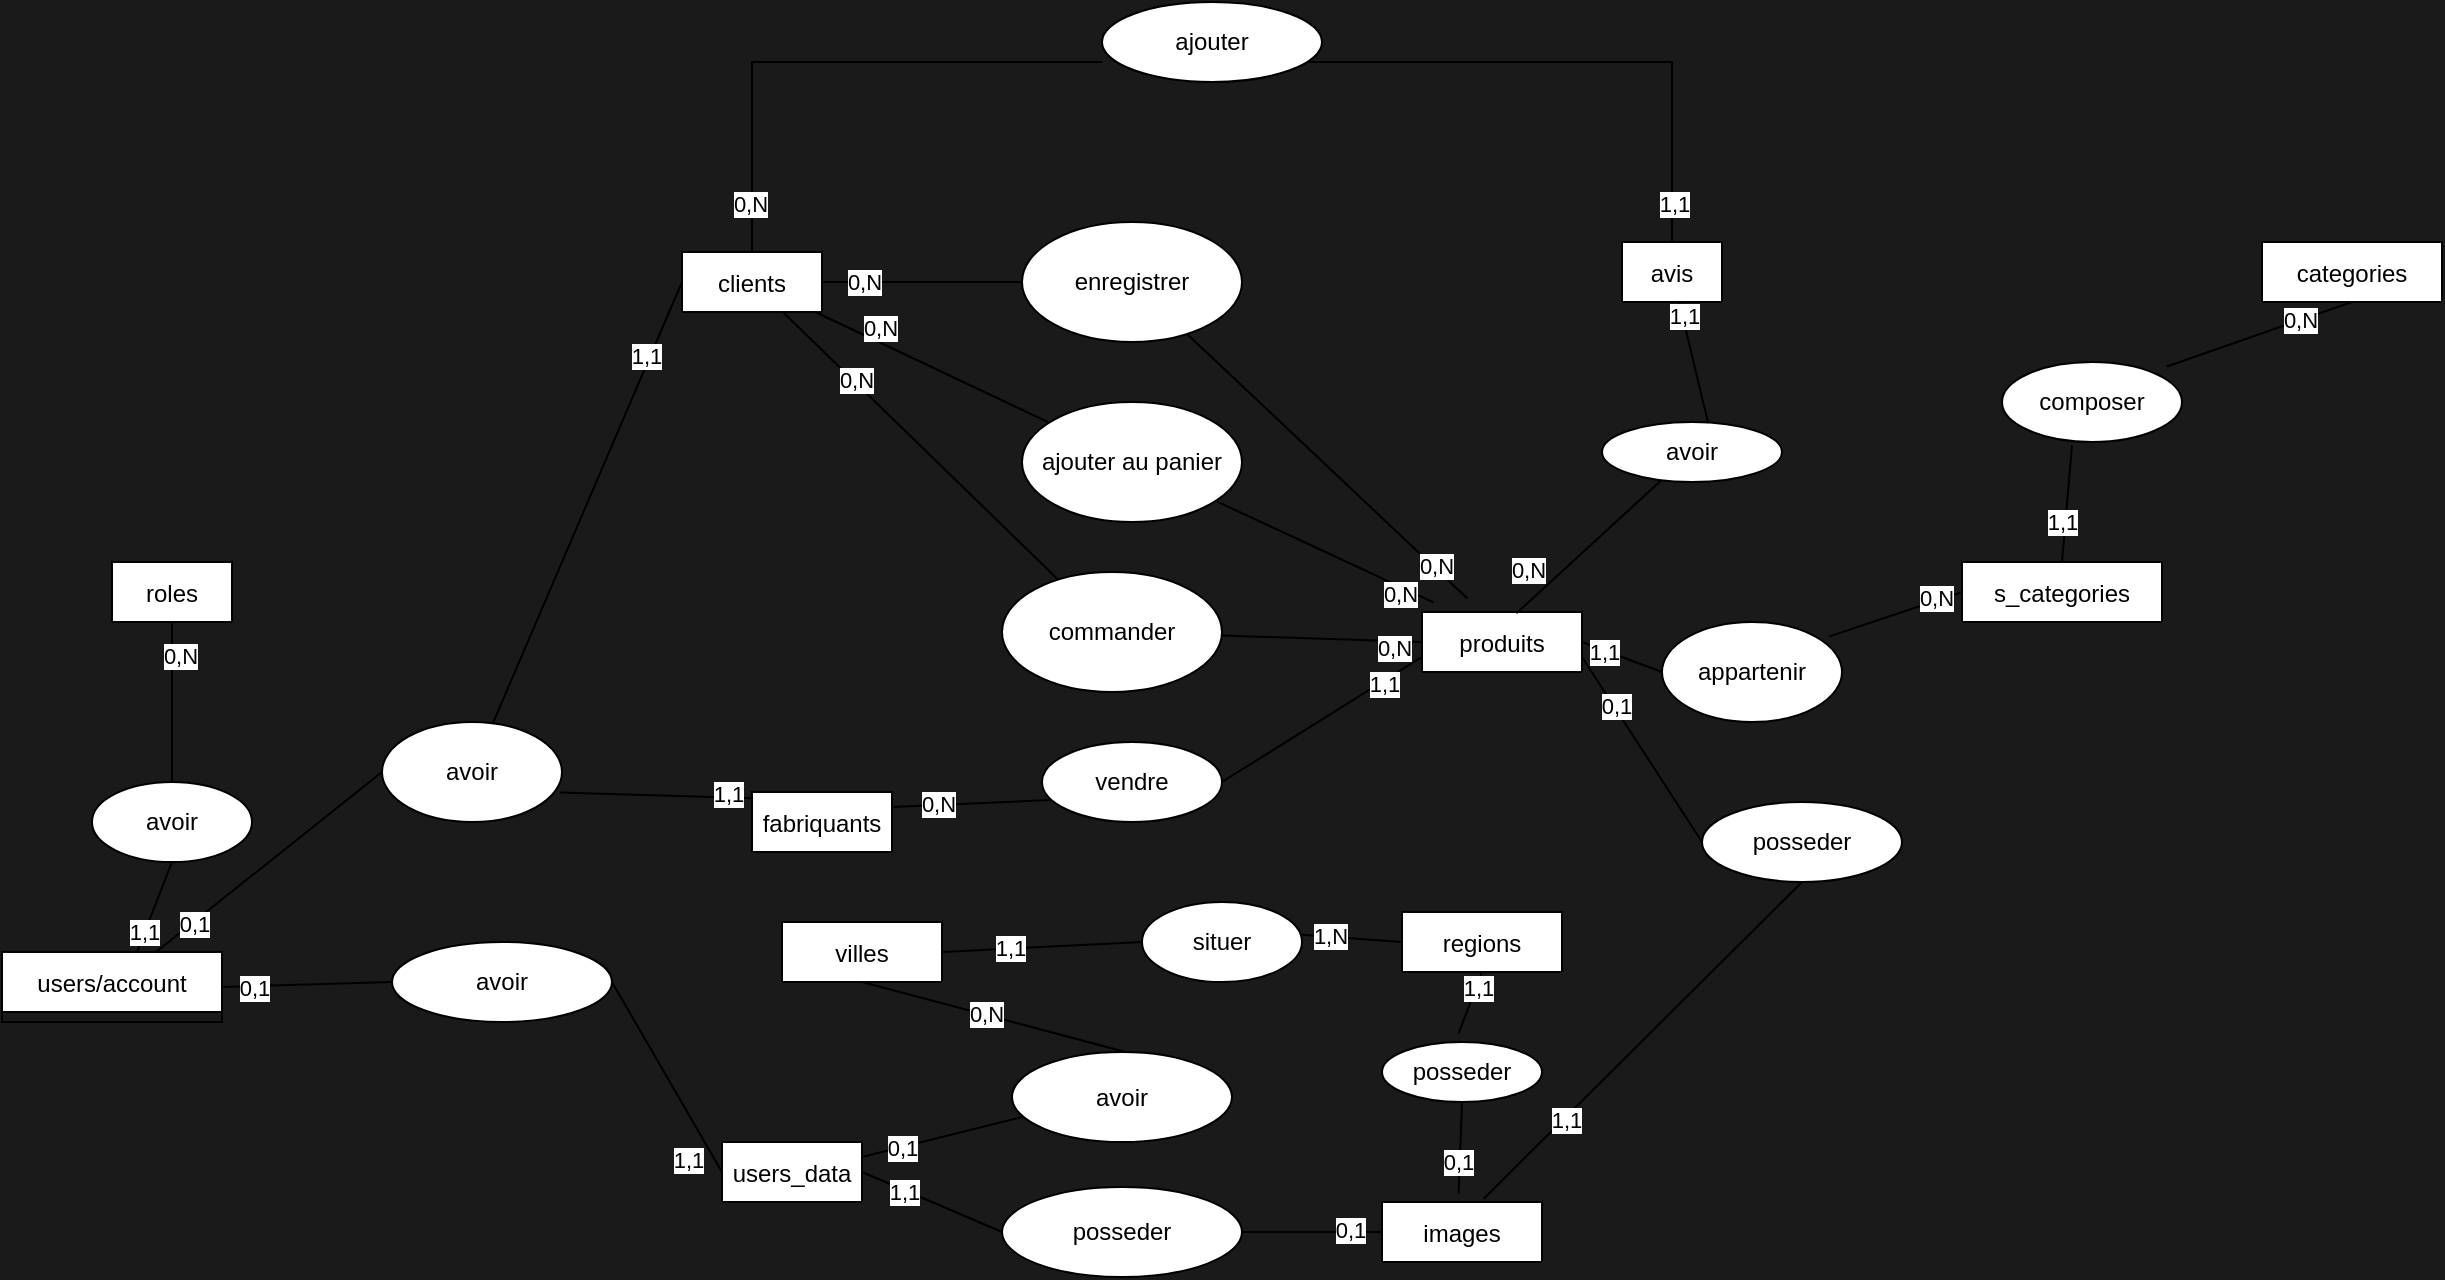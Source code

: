 <mxfile>
    <diagram id="R40bGpkNCyocevEqj5k3" name="Page-1">
        <mxGraphModel dx="1293" dy="1887" grid="1" gridSize="10" guides="1" tooltips="1" connect="1" arrows="1" fold="1" page="1" pageScale="1" pageWidth="827" pageHeight="1169" background="#1A1A1A" math="0" shadow="0">
            <root>
                <mxCell id="0"/>
                <mxCell id="1" parent="0"/>
                <mxCell id="2" value="produits" style="swimlane;fontStyle=0;childLayout=stackLayout;horizontal=1;startSize=30;horizontalStack=0;resizeParent=1;resizeParentMax=0;resizeLast=0;collapsible=1;marginBottom=0;rounded=0;" parent="1" vertex="1" collapsed="1">
                    <mxGeometry x="760" y="205" width="80" height="30" as="geometry">
                        <mxRectangle x="470" y="290" width="140" height="120" as="alternateBounds"/>
                    </mxGeometry>
                </mxCell>
                <mxCell id="3" value="id" style="text;strokeColor=none;fillColor=none;align=left;verticalAlign=middle;spacingLeft=4;spacingRight=4;overflow=hidden;points=[[0,0.5],[1,0.5]];portConstraint=eastwest;rotatable=0;rounded=0;" parent="2" vertex="1">
                    <mxGeometry y="30" width="80" height="30" as="geometry"/>
                </mxCell>
                <mxCell id="4" value="titre" style="text;strokeColor=none;fillColor=none;align=left;verticalAlign=middle;spacingLeft=4;spacingRight=4;overflow=hidden;points=[[0,0.5],[1,0.5]];portConstraint=eastwest;rotatable=0;rounded=0;" parent="2" vertex="1">
                    <mxGeometry y="60" width="80" height="30" as="geometry"/>
                </mxCell>
                <mxCell id="5" value="description" style="text;strokeColor=none;fillColor=none;align=left;verticalAlign=middle;spacingLeft=4;spacingRight=4;overflow=hidden;points=[[0,0.5],[1,0.5]];portConstraint=eastwest;rotatable=0;rounded=0;" parent="2" vertex="1">
                    <mxGeometry y="90" width="80" height="30" as="geometry"/>
                </mxCell>
                <mxCell id="10" value="categories" style="swimlane;fontStyle=0;childLayout=stackLayout;horizontal=1;startSize=30;horizontalStack=0;resizeParent=1;resizeParentMax=0;resizeLast=0;collapsible=1;marginBottom=0;rounded=0;" parent="1" vertex="1" collapsed="1">
                    <mxGeometry x="1180" y="20" width="90" height="30" as="geometry">
                        <mxRectangle x="687" y="330" width="140" height="120" as="alternateBounds"/>
                    </mxGeometry>
                </mxCell>
                <mxCell id="11" value="Item 1" style="text;strokeColor=none;fillColor=none;align=left;verticalAlign=middle;spacingLeft=4;spacingRight=4;overflow=hidden;points=[[0,0.5],[1,0.5]];portConstraint=eastwest;rotatable=0;rounded=0;" parent="10" vertex="1">
                    <mxGeometry y="30" width="90" height="30" as="geometry"/>
                </mxCell>
                <mxCell id="12" value="Item 2" style="text;strokeColor=none;fillColor=none;align=left;verticalAlign=middle;spacingLeft=4;spacingRight=4;overflow=hidden;points=[[0,0.5],[1,0.5]];portConstraint=eastwest;rotatable=0;rounded=0;" parent="10" vertex="1">
                    <mxGeometry y="60" width="90" height="30" as="geometry"/>
                </mxCell>
                <mxCell id="13" value="Item 3" style="text;strokeColor=none;fillColor=none;align=left;verticalAlign=middle;spacingLeft=4;spacingRight=4;overflow=hidden;points=[[0,0.5],[1,0.5]];portConstraint=eastwest;rotatable=0;rounded=0;" parent="10" vertex="1">
                    <mxGeometry y="90" width="90" height="30" as="geometry"/>
                </mxCell>
                <mxCell id="14" value="s_categories" style="swimlane;fontStyle=0;childLayout=stackLayout;horizontal=1;startSize=30;horizontalStack=0;resizeParent=1;resizeParentMax=0;resizeLast=0;collapsible=1;marginBottom=0;rounded=0;" parent="1" vertex="1" collapsed="1">
                    <mxGeometry x="1030" y="180" width="100" height="30" as="geometry">
                        <mxRectangle x="650" y="130" width="140" height="120" as="alternateBounds"/>
                    </mxGeometry>
                </mxCell>
                <mxCell id="15" value="Item 1" style="text;strokeColor=none;fillColor=none;align=left;verticalAlign=middle;spacingLeft=4;spacingRight=4;overflow=hidden;points=[[0,0.5],[1,0.5]];portConstraint=eastwest;rotatable=0;rounded=0;" parent="14" vertex="1">
                    <mxGeometry y="30" width="100" height="30" as="geometry"/>
                </mxCell>
                <mxCell id="16" value="Item 2" style="text;strokeColor=none;fillColor=none;align=left;verticalAlign=middle;spacingLeft=4;spacingRight=4;overflow=hidden;points=[[0,0.5],[1,0.5]];portConstraint=eastwest;rotatable=0;rounded=0;" parent="14" vertex="1">
                    <mxGeometry y="60" width="100" height="30" as="geometry"/>
                </mxCell>
                <mxCell id="17" value="Item 3" style="text;strokeColor=none;fillColor=none;align=left;verticalAlign=middle;spacingLeft=4;spacingRight=4;overflow=hidden;points=[[0,0.5],[1,0.5]];portConstraint=eastwest;rotatable=0;rounded=0;" parent="14" vertex="1">
                    <mxGeometry y="90" width="100" height="30" as="geometry"/>
                </mxCell>
                <mxCell id="18" value="clients" style="swimlane;fontStyle=0;childLayout=stackLayout;horizontal=1;startSize=30;horizontalStack=0;resizeParent=1;resizeParentMax=0;resizeLast=0;collapsible=1;marginBottom=0;rounded=0;" parent="1" vertex="1" collapsed="1">
                    <mxGeometry x="390" y="25" width="70" height="30" as="geometry">
                        <mxRectangle x="150" y="80" width="140" height="120" as="alternateBounds"/>
                    </mxGeometry>
                </mxCell>
                <mxCell id="19" value="id" style="text;strokeColor=none;fillColor=none;align=left;verticalAlign=middle;spacingLeft=4;spacingRight=4;overflow=hidden;points=[[0,0.5],[1,0.5]];portConstraint=eastwest;rotatable=0;rounded=0;" parent="18" vertex="1">
                    <mxGeometry y="30" width="70" height="30" as="geometry"/>
                </mxCell>
                <mxCell id="20" value="adresse_livraison" style="text;strokeColor=none;fillColor=none;align=left;verticalAlign=middle;spacingLeft=4;spacingRight=4;overflow=hidden;points=[[0,0.5],[1,0.5]];portConstraint=eastwest;rotatable=0;rounded=0;" parent="18" vertex="1">
                    <mxGeometry y="60" width="70" height="30" as="geometry"/>
                </mxCell>
                <mxCell id="21" value="Item 3" style="text;strokeColor=none;fillColor=none;align=left;verticalAlign=middle;spacingLeft=4;spacingRight=4;overflow=hidden;points=[[0,0.5],[1,0.5]];portConstraint=eastwest;rotatable=0;rounded=0;" parent="18" vertex="1">
                    <mxGeometry y="90" width="70" height="30" as="geometry"/>
                </mxCell>
                <mxCell id="26" value="avoir" style="ellipse;whiteSpace=wrap;html=1;rounded=0;" parent="1" vertex="1">
                    <mxGeometry x="850" y="110" width="90" height="30" as="geometry"/>
                </mxCell>
                <mxCell id="27" value="" style="endArrow=none;html=1;exitX=0.59;exitY=0.022;exitDx=0;exitDy=0;exitPerimeter=0;rounded=0;" parent="1" source="2" target="26" edge="1">
                    <mxGeometry width="50" height="50" relative="1" as="geometry">
                        <mxPoint x="632.6" y="362.64" as="sourcePoint"/>
                        <mxPoint x="839.73" y="260" as="targetPoint"/>
                    </mxGeometry>
                </mxCell>
                <mxCell id="28" value="0,N" style="edgeLabel;html=1;align=center;verticalAlign=middle;resizable=0;points=[];rounded=0;" parent="27" vertex="1" connectable="0">
                    <mxGeometry x="-0.7" y="-5" relative="1" as="geometry">
                        <mxPoint x="-9" y="-15" as="offset"/>
                    </mxGeometry>
                </mxCell>
                <mxCell id="30" value="commander" style="ellipse;whiteSpace=wrap;html=1;rounded=0;" parent="1" vertex="1">
                    <mxGeometry x="550" y="185" width="110" height="60" as="geometry"/>
                </mxCell>
                <mxCell id="31" value="" style="endArrow=none;html=1;entryX=0;entryY=0.5;entryDx=0;entryDy=0;rounded=0;" parent="1" source="30" target="2" edge="1">
                    <mxGeometry width="50" height="50" relative="1" as="geometry">
                        <mxPoint x="750" y="340" as="sourcePoint"/>
                        <mxPoint x="740" y="385" as="targetPoint"/>
                    </mxGeometry>
                </mxCell>
                <mxCell id="34" value="0,N" style="edgeLabel;html=1;align=center;verticalAlign=middle;resizable=0;points=[];rounded=0;" parent="31" vertex="1" connectable="0">
                    <mxGeometry x="0.717" y="-3" relative="1" as="geometry">
                        <mxPoint as="offset"/>
                    </mxGeometry>
                </mxCell>
                <mxCell id="32" value="" style="endArrow=none;html=1;rounded=0;" parent="1" source="30" target="18" edge="1">
                    <mxGeometry width="50" height="50" relative="1" as="geometry">
                        <mxPoint x="750" y="340" as="sourcePoint"/>
                        <mxPoint x="600" y="260" as="targetPoint"/>
                    </mxGeometry>
                </mxCell>
                <mxCell id="33" value="0,N" style="edgeLabel;html=1;align=center;verticalAlign=middle;resizable=0;points=[];rounded=0;" parent="32" vertex="1" connectable="0">
                    <mxGeometry x="0.55" relative="1" as="geometry">
                        <mxPoint x="5" y="4" as="offset"/>
                    </mxGeometry>
                </mxCell>
                <mxCell id="37" value="" style="endArrow=none;html=1;exitX=0.927;exitY=0.146;exitDx=0;exitDy=0;entryX=0;entryY=0.5;entryDx=0;entryDy=0;startArrow=none;exitPerimeter=0;rounded=0;" parent="1" source="38" target="14" edge="1">
                    <mxGeometry width="50" height="50" relative="1" as="geometry">
                        <mxPoint x="840" y="270" as="sourcePoint"/>
                        <mxPoint x="890" y="220" as="targetPoint"/>
                    </mxGeometry>
                </mxCell>
                <mxCell id="50" value="0,N" style="edgeLabel;html=1;align=center;verticalAlign=middle;resizable=0;points=[];rounded=0;" parent="37" vertex="1" connectable="0">
                    <mxGeometry x="0.623" y="1" relative="1" as="geometry">
                        <mxPoint as="offset"/>
                    </mxGeometry>
                </mxCell>
                <mxCell id="38" value="appartenir" style="ellipse;whiteSpace=wrap;html=1;rounded=0;" parent="1" vertex="1">
                    <mxGeometry x="880" y="210" width="90" height="50" as="geometry"/>
                </mxCell>
                <mxCell id="39" value="" style="endArrow=none;html=1;exitX=1;exitY=0.5;exitDx=0;exitDy=0;entryX=0;entryY=0.5;entryDx=0;entryDy=0;rounded=0;" parent="1" source="2" target="38" edge="1">
                    <mxGeometry width="50" height="50" relative="1" as="geometry">
                        <mxPoint x="830" y="385" as="sourcePoint"/>
                        <mxPoint x="980" y="215" as="targetPoint"/>
                    </mxGeometry>
                </mxCell>
                <mxCell id="49" value="1,1" style="edgeLabel;html=1;align=center;verticalAlign=middle;resizable=0;points=[];rounded=0;" parent="39" vertex="1" connectable="0">
                    <mxGeometry x="-0.464" y="-1" relative="1" as="geometry">
                        <mxPoint as="offset"/>
                    </mxGeometry>
                </mxCell>
                <mxCell id="40" value="" style="endArrow=none;html=1;entryX=0.5;entryY=0;entryDx=0;entryDy=0;exitX=0.389;exitY=1.044;exitDx=0;exitDy=0;startArrow=none;exitPerimeter=0;rounded=0;" parent="1" source="41" target="14" edge="1">
                    <mxGeometry width="50" height="50" relative="1" as="geometry">
                        <mxPoint x="1017" y="280" as="sourcePoint"/>
                        <mxPoint x="1067" y="230" as="targetPoint"/>
                    </mxGeometry>
                </mxCell>
                <mxCell id="162" value="1,1" style="edgeLabel;html=1;align=center;verticalAlign=middle;resizable=0;points=[];rounded=0;" parent="40" vertex="1" connectable="0">
                    <mxGeometry x="0.698" relative="1" as="geometry">
                        <mxPoint x="-1" y="-11" as="offset"/>
                    </mxGeometry>
                </mxCell>
                <mxCell id="41" value="composer" style="ellipse;whiteSpace=wrap;html=1;rounded=0;" parent="1" vertex="1">
                    <mxGeometry x="1050" y="80" width="90" height="40" as="geometry"/>
                </mxCell>
                <mxCell id="42" value="" style="endArrow=none;html=1;entryX=0.916;entryY=0.056;entryDx=0;entryDy=0;exitX=0.5;exitY=1;exitDx=0;exitDy=0;entryPerimeter=0;rounded=0;" parent="1" source="10" target="41" edge="1">
                    <mxGeometry width="50" height="50" relative="1" as="geometry">
                        <mxPoint x="1062" y="400" as="sourcePoint"/>
                        <mxPoint x="1030" y="230" as="targetPoint"/>
                    </mxGeometry>
                </mxCell>
                <mxCell id="163" value="0,N" style="edgeLabel;html=1;align=center;verticalAlign=middle;resizable=0;points=[];rounded=0;" parent="42" vertex="1" connectable="0">
                    <mxGeometry x="-0.431" relative="1" as="geometry">
                        <mxPoint as="offset"/>
                    </mxGeometry>
                </mxCell>
                <mxCell id="6" value="avis" style="swimlane;fontStyle=0;childLayout=stackLayout;horizontal=1;startSize=30;horizontalStack=0;resizeParent=1;resizeParentMax=0;resizeLast=0;collapsible=1;marginBottom=0;rounded=0;" parent="1" vertex="1" collapsed="1">
                    <mxGeometry x="860" y="20" width="50" height="30" as="geometry">
                        <mxRectangle x="570" width="140" height="120" as="alternateBounds"/>
                    </mxGeometry>
                </mxCell>
                <mxCell id="7" value="id" style="text;strokeColor=none;fillColor=none;align=left;verticalAlign=middle;spacingLeft=4;spacingRight=4;overflow=hidden;points=[[0,0.5],[1,0.5]];portConstraint=eastwest;rotatable=0;rounded=0;" parent="6" vertex="1">
                    <mxGeometry y="30" width="50" height="30" as="geometry"/>
                </mxCell>
                <mxCell id="8" value="titre" style="text;strokeColor=none;fillColor=none;align=left;verticalAlign=middle;spacingLeft=4;spacingRight=4;overflow=hidden;points=[[0,0.5],[1,0.5]];portConstraint=eastwest;rotatable=0;rounded=0;" parent="6" vertex="1">
                    <mxGeometry y="60" width="50" height="30" as="geometry"/>
                </mxCell>
                <mxCell id="9" value="description" style="text;strokeColor=none;fillColor=none;align=left;verticalAlign=middle;spacingLeft=4;spacingRight=4;overflow=hidden;points=[[0,0.5],[1,0.5]];portConstraint=eastwest;rotatable=0;rounded=0;" parent="6" vertex="1">
                    <mxGeometry y="90" width="50" height="30" as="geometry"/>
                </mxCell>
                <mxCell id="43" value="" style="endArrow=none;html=1;exitX=0.59;exitY=0.022;exitDx=0;exitDy=0;exitPerimeter=0;startArrow=none;rounded=0;" parent="1" source="26" target="6" edge="1">
                    <mxGeometry width="50" height="50" relative="1" as="geometry">
                        <mxPoint x="813.1" y="220.66" as="sourcePoint"/>
                        <mxPoint x="912.627" y="100" as="targetPoint"/>
                    </mxGeometry>
                </mxCell>
                <mxCell id="45" value="1,1&lt;br&gt;" style="edgeLabel;html=1;align=center;verticalAlign=middle;resizable=0;points=[];rounded=0;" parent="43" vertex="1" connectable="0">
                    <mxGeometry x="0.761" relative="1" as="geometry">
                        <mxPoint as="offset"/>
                    </mxGeometry>
                </mxCell>
                <mxCell id="51" value="images" style="swimlane;fontStyle=0;childLayout=stackLayout;horizontal=1;startSize=30;horizontalStack=0;resizeParent=1;resizeParentMax=0;resizeLast=0;collapsible=1;marginBottom=0;rounded=0;" parent="1" vertex="1" collapsed="1">
                    <mxGeometry x="740" y="500" width="80" height="30" as="geometry">
                        <mxRectangle x="920" y="300" width="140" height="120" as="alternateBounds"/>
                    </mxGeometry>
                </mxCell>
                <mxCell id="52" value="id" style="text;strokeColor=none;fillColor=none;align=left;verticalAlign=middle;spacingLeft=4;spacingRight=4;overflow=hidden;points=[[0,0.5],[1,0.5]];portConstraint=eastwest;rotatable=0;rounded=0;" parent="51" vertex="1">
                    <mxGeometry y="30" width="80" height="30" as="geometry"/>
                </mxCell>
                <mxCell id="53" value="titre" style="text;strokeColor=none;fillColor=none;align=left;verticalAlign=middle;spacingLeft=4;spacingRight=4;overflow=hidden;points=[[0,0.5],[1,0.5]];portConstraint=eastwest;rotatable=0;rounded=0;" parent="51" vertex="1">
                    <mxGeometry y="60" width="80" height="30" as="geometry"/>
                </mxCell>
                <mxCell id="54" value="chemin" style="text;strokeColor=none;fillColor=none;align=left;verticalAlign=middle;spacingLeft=4;spacingRight=4;overflow=hidden;points=[[0,0.5],[1,0.5]];portConstraint=eastwest;rotatable=0;rounded=0;" parent="51" vertex="1">
                    <mxGeometry y="90" width="80" height="30" as="geometry"/>
                </mxCell>
                <mxCell id="56" value="" style="endArrow=none;html=1;exitX=0.5;exitY=1;exitDx=0;exitDy=0;entryX=0.636;entryY=-0.055;entryDx=0;entryDy=0;entryPerimeter=0;startArrow=none;rounded=0;" parent="1" source="57" target="51" edge="1">
                    <mxGeometry width="50" height="50" relative="1" as="geometry">
                        <mxPoint x="900" y="330" as="sourcePoint"/>
                        <mxPoint x="950" y="280" as="targetPoint"/>
                    </mxGeometry>
                </mxCell>
                <mxCell id="60" value="1,1&lt;br&gt;" style="edgeLabel;html=1;align=center;verticalAlign=middle;resizable=0;points=[];rounded=0;" parent="56" vertex="1" connectable="0">
                    <mxGeometry x="0.494" y="1" relative="1" as="geometry">
                        <mxPoint as="offset"/>
                    </mxGeometry>
                </mxCell>
                <mxCell id="57" value="posseder" style="ellipse;whiteSpace=wrap;html=1;rounded=0;" parent="1" vertex="1">
                    <mxGeometry x="900" y="300" width="100" height="40" as="geometry"/>
                </mxCell>
                <mxCell id="58" value="" style="endArrow=none;html=1;entryX=0;entryY=0.5;entryDx=0;entryDy=0;exitX=1;exitY=0.75;exitDx=0;exitDy=0;rounded=0;" parent="1" source="2" target="57" edge="1">
                    <mxGeometry width="50" height="50" relative="1" as="geometry">
                        <mxPoint x="840" y="320" as="sourcePoint"/>
                        <mxPoint x="1045.76" y="320.28" as="targetPoint"/>
                    </mxGeometry>
                </mxCell>
                <mxCell id="59" value="0,1" style="edgeLabel;html=1;align=center;verticalAlign=middle;resizable=0;points=[];rounded=0;" parent="58" vertex="1" connectable="0">
                    <mxGeometry x="-0.484" relative="1" as="geometry">
                        <mxPoint x="1" as="offset"/>
                    </mxGeometry>
                </mxCell>
                <mxCell id="61" value="users_data" style="swimlane;fontStyle=0;childLayout=stackLayout;horizontal=1;startSize=30;horizontalStack=0;resizeParent=1;resizeParentMax=0;resizeLast=0;collapsible=1;marginBottom=0;rounded=0;" parent="1" vertex="1" collapsed="1">
                    <mxGeometry x="410" y="470" width="70" height="30" as="geometry">
                        <mxRectangle x="200" y="270" width="140" height="240" as="alternateBounds"/>
                    </mxGeometry>
                </mxCell>
                <mxCell id="62" value="id" style="text;strokeColor=none;fillColor=none;align=left;verticalAlign=middle;spacingLeft=4;spacingRight=4;overflow=hidden;points=[[0,0.5],[1,0.5]];portConstraint=eastwest;rotatable=0;rounded=0;" parent="61" vertex="1">
                    <mxGeometry y="30" width="70" height="30" as="geometry"/>
                </mxCell>
                <mxCell id="63" value="nom" style="text;strokeColor=none;fillColor=none;align=left;verticalAlign=middle;spacingLeft=4;spacingRight=4;overflow=hidden;points=[[0,0.5],[1,0.5]];portConstraint=eastwest;rotatable=0;rounded=0;" parent="61" vertex="1">
                    <mxGeometry y="60" width="70" height="30" as="geometry"/>
                </mxCell>
                <mxCell id="64" value="prenom" style="text;strokeColor=none;fillColor=none;align=left;verticalAlign=middle;spacingLeft=4;spacingRight=4;overflow=hidden;points=[[0,0.5],[1,0.5]];portConstraint=eastwest;rotatable=0;rounded=0;" parent="61" vertex="1">
                    <mxGeometry y="90" width="70" height="30" as="geometry"/>
                </mxCell>
                <mxCell id="66" value="genre" style="text;strokeColor=none;fillColor=none;align=left;verticalAlign=middle;spacingLeft=4;spacingRight=4;overflow=hidden;points=[[0,0.5],[1,0.5]];portConstraint=eastwest;rotatable=0;rounded=0;" parent="61" vertex="1">
                    <mxGeometry y="120" width="70" height="30" as="geometry"/>
                </mxCell>
                <mxCell id="67" value="tel" style="text;strokeColor=none;fillColor=none;align=left;verticalAlign=middle;spacingLeft=4;spacingRight=4;overflow=hidden;points=[[0,0.5],[1,0.5]];portConstraint=eastwest;rotatable=0;rounded=0;" parent="61" vertex="1">
                    <mxGeometry y="150" width="70" height="30" as="geometry"/>
                </mxCell>
                <mxCell id="68" value="dateNais" style="text;strokeColor=none;fillColor=none;align=left;verticalAlign=middle;spacingLeft=4;spacingRight=4;overflow=hidden;points=[[0,0.5],[1,0.5]];portConstraint=eastwest;rotatable=0;rounded=0;" parent="61" vertex="1">
                    <mxGeometry y="180" width="70" height="30" as="geometry"/>
                </mxCell>
                <mxCell id="69" value="adresse" style="text;strokeColor=none;fillColor=none;align=left;verticalAlign=middle;spacingLeft=4;spacingRight=4;overflow=hidden;points=[[0,0.5],[1,0.5]];portConstraint=eastwest;rotatable=0;rounded=0;" parent="61" vertex="1">
                    <mxGeometry y="210" width="70" height="30" as="geometry"/>
                </mxCell>
                <mxCell id="71" value="" style="endArrow=none;html=1;exitX=0.5;exitY=1;exitDx=0;exitDy=0;entryX=0.612;entryY=0.011;entryDx=0;entryDy=0;startArrow=none;entryPerimeter=0;rounded=0;" parent="1" source="72" target="78" edge="1">
                    <mxGeometry width="50" height="50" relative="1" as="geometry">
                        <mxPoint x="350" y="400" as="sourcePoint"/>
                        <mxPoint x="400" y="350" as="targetPoint"/>
                    </mxGeometry>
                </mxCell>
                <mxCell id="75" value="1,1" style="edgeLabel;html=1;align=center;verticalAlign=middle;resizable=0;points=[];rounded=0;" parent="71" vertex="1" connectable="0">
                    <mxGeometry x="0.55" y="-1" relative="1" as="geometry">
                        <mxPoint as="offset"/>
                    </mxGeometry>
                </mxCell>
                <mxCell id="72" value="avoir" style="ellipse;whiteSpace=wrap;html=1;rounded=0;" parent="1" vertex="1">
                    <mxGeometry x="95" y="290" width="80" height="40" as="geometry"/>
                </mxCell>
                <mxCell id="73" value="" style="endArrow=none;html=1;exitX=0;exitY=0.5;exitDx=0;exitDy=0;entryX=1;entryY=0.5;entryDx=0;entryDy=0;rounded=0;" parent="1" source="61" target="82" edge="1">
                    <mxGeometry width="50" height="50" relative="1" as="geometry">
                        <mxPoint x="590.0" y="480" as="sourcePoint"/>
                        <mxPoint x="455" y="485" as="targetPoint"/>
                        <Array as="points"/>
                    </mxGeometry>
                </mxCell>
                <mxCell id="74" value="1,1" style="edgeLabel;html=1;align=center;verticalAlign=middle;resizable=0;points=[];rounded=0;" parent="73" vertex="1" connectable="0">
                    <mxGeometry x="-0.781" relative="1" as="geometry">
                        <mxPoint x="-11" y="4" as="offset"/>
                    </mxGeometry>
                </mxCell>
                <mxCell id="78" value="users/account" style="swimlane;fontStyle=0;childLayout=stackLayout;horizontal=1;startSize=30;horizontalStack=0;resizeParent=1;resizeParentMax=0;resizeLast=0;collapsible=1;marginBottom=0;rounded=0;" parent="1" vertex="1" collapsed="1">
                    <mxGeometry x="50" y="375" width="110" height="35" as="geometry">
                        <mxRectangle x="100" y="330" width="140" height="120" as="alternateBounds"/>
                    </mxGeometry>
                </mxCell>
                <mxCell id="79" value="id" style="text;strokeColor=none;fillColor=none;align=left;verticalAlign=middle;spacingLeft=4;spacingRight=4;overflow=hidden;points=[[0,0.5],[1,0.5]];portConstraint=eastwest;rotatable=0;rounded=0;" parent="78" vertex="1">
                    <mxGeometry y="30" width="110" height="30" as="geometry"/>
                </mxCell>
                <mxCell id="80" value="email" style="text;strokeColor=none;fillColor=none;align=left;verticalAlign=middle;spacingLeft=4;spacingRight=4;overflow=hidden;points=[[0,0.5],[1,0.5]];portConstraint=eastwest;rotatable=0;rounded=0;" parent="78" vertex="1">
                    <mxGeometry y="60" width="110" height="30" as="geometry"/>
                </mxCell>
                <mxCell id="81" value="password" style="text;strokeColor=none;fillColor=none;align=left;verticalAlign=middle;spacingLeft=4;spacingRight=4;overflow=hidden;points=[[0,0.5],[1,0.5]];portConstraint=eastwest;rotatable=0;rounded=0;" parent="78" vertex="1">
                    <mxGeometry y="90" width="110" height="30" as="geometry"/>
                </mxCell>
                <mxCell id="82" value="avoir" style="ellipse;whiteSpace=wrap;html=1;fontStyle=0;startSize=30;rounded=0;" parent="1" vertex="1">
                    <mxGeometry x="245" y="370" width="110" height="40" as="geometry"/>
                </mxCell>
                <mxCell id="84" value="" style="endArrow=none;html=1;entryX=0;entryY=0.5;entryDx=0;entryDy=0;exitX=1;exitY=0.5;exitDx=0;exitDy=0;rounded=0;" parent="1" source="78" target="82" edge="1">
                    <mxGeometry width="50" height="50" relative="1" as="geometry">
                        <mxPoint x="270" y="390" as="sourcePoint"/>
                        <mxPoint x="410" y="370" as="targetPoint"/>
                    </mxGeometry>
                </mxCell>
                <mxCell id="94" value="0,1" style="edgeLabel;html=1;align=center;verticalAlign=middle;resizable=0;points=[];rounded=0;" parent="84" vertex="1" connectable="0">
                    <mxGeometry x="-0.641" y="-1" relative="1" as="geometry">
                        <mxPoint as="offset"/>
                    </mxGeometry>
                </mxCell>
                <mxCell id="96" value="" style="endArrow=none;html=1;entryX=0;entryY=0.5;entryDx=0;entryDy=0;startArrow=none;rounded=0;" parent="1" source="97" target="18" edge="1">
                    <mxGeometry width="50" height="50" relative="1" as="geometry">
                        <mxPoint x="160" y="370" as="sourcePoint"/>
                        <mxPoint x="370" y="270" as="targetPoint"/>
                    </mxGeometry>
                </mxCell>
                <mxCell id="164" value="1,1" style="edgeLabel;html=1;align=center;verticalAlign=middle;resizable=0;points=[];rounded=0;" parent="96" vertex="1" connectable="0">
                    <mxGeometry x="0.661" y="1" relative="1" as="geometry">
                        <mxPoint x="-1" as="offset"/>
                    </mxGeometry>
                </mxCell>
                <mxCell id="97" value="avoir" style="ellipse;whiteSpace=wrap;html=1;rounded=0;" parent="1" vertex="1">
                    <mxGeometry x="240" y="260" width="90" height="50" as="geometry"/>
                </mxCell>
                <mxCell id="98" value="" style="endArrow=none;html=1;entryX=0;entryY=0.5;entryDx=0;entryDy=0;rounded=0;" parent="1" source="78" target="97" edge="1">
                    <mxGeometry width="50" height="50" relative="1" as="geometry">
                        <mxPoint x="152.941" y="375" as="sourcePoint"/>
                        <mxPoint x="390" y="220" as="targetPoint"/>
                    </mxGeometry>
                </mxCell>
                <mxCell id="166" value="0,1" style="edgeLabel;html=1;align=center;verticalAlign=middle;resizable=0;points=[];rounded=0;" parent="98" vertex="1" connectable="0">
                    <mxGeometry x="-0.676" y="-1" relative="1" as="geometry">
                        <mxPoint as="offset"/>
                    </mxGeometry>
                </mxCell>
                <mxCell id="99" value="fabriquants" style="swimlane;fontStyle=0;childLayout=stackLayout;horizontal=1;startSize=30;horizontalStack=0;resizeParent=1;resizeParentMax=0;resizeLast=0;collapsible=1;marginBottom=0;rounded=0;" parent="1" vertex="1" collapsed="1">
                    <mxGeometry x="425" y="295" width="70" height="30" as="geometry">
                        <mxRectangle x="520" y="285" width="140" height="150" as="alternateBounds"/>
                    </mxGeometry>
                </mxCell>
                <mxCell id="100" value="id" style="text;strokeColor=none;fillColor=none;align=left;verticalAlign=middle;spacingLeft=4;spacingRight=4;overflow=hidden;points=[[0,0.5],[1,0.5]];portConstraint=eastwest;rotatable=0;rounded=0;" parent="99" vertex="1">
                    <mxGeometry y="30" width="70" height="30" as="geometry"/>
                </mxCell>
                <mxCell id="101" value="profession" style="text;strokeColor=none;fillColor=none;align=left;verticalAlign=middle;spacingLeft=4;spacingRight=4;overflow=hidden;points=[[0,0.5],[1,0.5]];portConstraint=eastwest;rotatable=0;rounded=0;" parent="99" vertex="1">
                    <mxGeometry y="60" width="70" height="30" as="geometry"/>
                </mxCell>
                <mxCell id="102" value="description" style="text;strokeColor=none;fillColor=none;align=left;verticalAlign=middle;spacingLeft=4;spacingRight=4;overflow=hidden;points=[[0,0.5],[1,0.5]];portConstraint=eastwest;rotatable=0;rounded=0;" parent="99" vertex="1">
                    <mxGeometry y="90" width="70" height="30" as="geometry"/>
                </mxCell>
                <mxCell id="104" value="domaine_activite" style="text;strokeColor=none;fillColor=none;align=left;verticalAlign=middle;spacingLeft=4;spacingRight=4;overflow=hidden;points=[[0,0.5],[1,0.5]];portConstraint=eastwest;rotatable=0;rounded=0;" parent="99" vertex="1">
                    <mxGeometry y="120" width="70" height="30" as="geometry"/>
                </mxCell>
                <mxCell id="105" value="" style="endArrow=none;html=1;exitX=0.988;exitY=0.704;exitDx=0;exitDy=0;exitPerimeter=0;entryX=0.008;entryY=0.105;entryDx=0;entryDy=0;entryPerimeter=0;rounded=0;" parent="1" source="97" target="99" edge="1">
                    <mxGeometry width="50" height="50" relative="1" as="geometry">
                        <mxPoint x="500" y="370" as="sourcePoint"/>
                        <mxPoint x="550" y="320" as="targetPoint"/>
                    </mxGeometry>
                </mxCell>
                <mxCell id="165" value="1,1" style="edgeLabel;html=1;align=center;verticalAlign=middle;resizable=0;points=[];rounded=0;" parent="105" vertex="1" connectable="0">
                    <mxGeometry x="0.726" y="2" relative="1" as="geometry">
                        <mxPoint as="offset"/>
                    </mxGeometry>
                </mxCell>
                <mxCell id="106" value="roles" style="swimlane;fontStyle=0;childLayout=stackLayout;horizontal=1;startSize=30;horizontalStack=0;resizeParent=1;resizeParentMax=0;resizeLast=0;collapsible=1;marginBottom=0;rounded=0;" parent="1" vertex="1" collapsed="1">
                    <mxGeometry x="105" y="180" width="60" height="30" as="geometry">
                        <mxRectangle x="440" y="340" width="120" height="120" as="alternateBounds"/>
                    </mxGeometry>
                </mxCell>
                <mxCell id="107" value="id" style="text;strokeColor=none;fillColor=none;align=left;verticalAlign=middle;spacingLeft=4;spacingRight=4;overflow=hidden;points=[[0,0.5],[1,0.5]];portConstraint=eastwest;rotatable=0;rounded=0;" parent="106" vertex="1">
                    <mxGeometry y="30" width="60" height="30" as="geometry"/>
                </mxCell>
                <mxCell id="108" value="titre" style="text;strokeColor=none;fillColor=none;align=left;verticalAlign=middle;spacingLeft=4;spacingRight=4;overflow=hidden;points=[[0,0.5],[1,0.5]];portConstraint=eastwest;rotatable=0;rounded=0;" parent="106" vertex="1">
                    <mxGeometry y="60" width="60" height="30" as="geometry"/>
                </mxCell>
                <mxCell id="109" value="description" style="text;strokeColor=none;fillColor=none;align=left;verticalAlign=middle;spacingLeft=4;spacingRight=4;overflow=hidden;points=[[0,0.5],[1,0.5]];portConstraint=eastwest;rotatable=0;rounded=0;" parent="106" vertex="1">
                    <mxGeometry y="90" width="60" height="30" as="geometry"/>
                </mxCell>
                <mxCell id="110" value="" style="endArrow=none;html=1;exitX=0.5;exitY=0;exitDx=0;exitDy=0;entryX=0.5;entryY=1;entryDx=0;entryDy=0;rounded=0;" parent="1" source="72" target="106" edge="1">
                    <mxGeometry width="50" height="50" relative="1" as="geometry">
                        <mxPoint x="-90" y="249.63" as="sourcePoint"/>
                        <mxPoint x="5" y="249.63" as="targetPoint"/>
                    </mxGeometry>
                </mxCell>
                <mxCell id="111" value="0,N" style="edgeLabel;html=1;align=center;verticalAlign=middle;resizable=0;points=[];rounded=0;" parent="110" vertex="1" connectable="0">
                    <mxGeometry x="0.487" y="-4" relative="1" as="geometry">
                        <mxPoint y="-4" as="offset"/>
                    </mxGeometry>
                </mxCell>
                <mxCell id="112" value="" style="endArrow=none;html=1;exitX=1;exitY=0.5;exitDx=0;exitDy=0;entryX=0;entryY=0.5;entryDx=0;entryDy=0;startArrow=none;rounded=0;" parent="1" source="113" target="51" edge="1">
                    <mxGeometry width="50" height="50" relative="1" as="geometry">
                        <mxPoint x="610" y="390" as="sourcePoint"/>
                        <mxPoint x="660" y="340" as="targetPoint"/>
                    </mxGeometry>
                </mxCell>
                <mxCell id="116" value="0,1" style="edgeLabel;html=1;align=center;verticalAlign=middle;resizable=0;points=[];rounded=0;" parent="112" vertex="1" connectable="0">
                    <mxGeometry x="0.536" y="1" relative="1" as="geometry">
                        <mxPoint as="offset"/>
                    </mxGeometry>
                </mxCell>
                <mxCell id="113" value="posseder" style="ellipse;whiteSpace=wrap;html=1;rounded=0;" parent="1" vertex="1">
                    <mxGeometry x="550" y="492.5" width="120" height="45" as="geometry"/>
                </mxCell>
                <mxCell id="114" value="" style="endArrow=none;html=1;exitX=1;exitY=0.5;exitDx=0;exitDy=0;entryX=0;entryY=0.5;entryDx=0;entryDy=0;rounded=0;" parent="1" source="61" target="113" edge="1">
                    <mxGeometry width="50" height="50" relative="1" as="geometry">
                        <mxPoint x="510" y="390" as="sourcePoint"/>
                        <mxPoint x="750" y="465" as="targetPoint"/>
                    </mxGeometry>
                </mxCell>
                <mxCell id="115" value="1,1" style="edgeLabel;html=1;align=center;verticalAlign=middle;resizable=0;points=[];rounded=0;" parent="114" vertex="1" connectable="0">
                    <mxGeometry x="-0.378" y="-1" relative="1" as="geometry">
                        <mxPoint as="offset"/>
                    </mxGeometry>
                </mxCell>
                <mxCell id="118" value="villes" style="swimlane;fontStyle=0;childLayout=stackLayout;horizontal=1;startSize=30;horizontalStack=0;resizeParent=1;resizeParentMax=0;resizeLast=0;collapsible=1;marginBottom=0;rounded=0;" parent="1" vertex="1" collapsed="1">
                    <mxGeometry x="440" y="360" width="80" height="30" as="geometry">
                        <mxRectangle x="920" y="300" width="140" height="120" as="alternateBounds"/>
                    </mxGeometry>
                </mxCell>
                <mxCell id="119" value="id" style="text;strokeColor=none;fillColor=none;align=left;verticalAlign=middle;spacingLeft=4;spacingRight=4;overflow=hidden;points=[[0,0.5],[1,0.5]];portConstraint=eastwest;rotatable=0;rounded=0;" parent="118" vertex="1">
                    <mxGeometry y="30" width="80" height="30" as="geometry"/>
                </mxCell>
                <mxCell id="120" value="titre" style="text;strokeColor=none;fillColor=none;align=left;verticalAlign=middle;spacingLeft=4;spacingRight=4;overflow=hidden;points=[[0,0.5],[1,0.5]];portConstraint=eastwest;rotatable=0;rounded=0;" parent="118" vertex="1">
                    <mxGeometry y="60" width="80" height="30" as="geometry"/>
                </mxCell>
                <mxCell id="121" value="chemin" style="text;strokeColor=none;fillColor=none;align=left;verticalAlign=middle;spacingLeft=4;spacingRight=4;overflow=hidden;points=[[0,0.5],[1,0.5]];portConstraint=eastwest;rotatable=0;rounded=0;" parent="118" vertex="1">
                    <mxGeometry y="90" width="80" height="30" as="geometry"/>
                </mxCell>
                <mxCell id="123" value="regions" style="swimlane;fontStyle=0;childLayout=stackLayout;horizontal=1;startSize=30;horizontalStack=0;resizeParent=1;resizeParentMax=0;resizeLast=0;collapsible=1;marginBottom=0;rounded=0;" parent="1" vertex="1" collapsed="1">
                    <mxGeometry x="750" y="355" width="80" height="30" as="geometry">
                        <mxRectangle x="920" y="300" width="140" height="120" as="alternateBounds"/>
                    </mxGeometry>
                </mxCell>
                <mxCell id="124" value="id" style="text;strokeColor=none;fillColor=none;align=left;verticalAlign=middle;spacingLeft=4;spacingRight=4;overflow=hidden;points=[[0,0.5],[1,0.5]];portConstraint=eastwest;rotatable=0;rounded=0;" parent="123" vertex="1">
                    <mxGeometry y="30" width="80" height="30" as="geometry"/>
                </mxCell>
                <mxCell id="125" value="titre" style="text;strokeColor=none;fillColor=none;align=left;verticalAlign=middle;spacingLeft=4;spacingRight=4;overflow=hidden;points=[[0,0.5],[1,0.5]];portConstraint=eastwest;rotatable=0;rounded=0;" parent="123" vertex="1">
                    <mxGeometry y="60" width="80" height="30" as="geometry"/>
                </mxCell>
                <mxCell id="126" value="chemin" style="text;strokeColor=none;fillColor=none;align=left;verticalAlign=middle;spacingLeft=4;spacingRight=4;overflow=hidden;points=[[0,0.5],[1,0.5]];portConstraint=eastwest;rotatable=0;rounded=0;" parent="123" vertex="1">
                    <mxGeometry y="90" width="80" height="30" as="geometry"/>
                </mxCell>
                <mxCell id="128" value="" style="endArrow=none;html=1;exitX=0;exitY=0.25;exitDx=0;exitDy=0;entryX=0;entryY=0.5;entryDx=0;entryDy=0;startArrow=none;rounded=0;" parent="1" source="134" target="123" edge="1">
                    <mxGeometry width="50" height="50" relative="1" as="geometry">
                        <mxPoint x="740" y="380" as="sourcePoint"/>
                        <mxPoint x="790" y="330" as="targetPoint"/>
                    </mxGeometry>
                </mxCell>
                <mxCell id="136" value="1,N" style="edgeLabel;html=1;align=center;verticalAlign=middle;resizable=0;points=[];rounded=0;" parent="128" vertex="1" connectable="0">
                    <mxGeometry x="0.418" y="1" relative="1" as="geometry">
                        <mxPoint as="offset"/>
                    </mxGeometry>
                </mxCell>
                <mxCell id="134" value="situer" style="ellipse;whiteSpace=wrap;html=1;rounded=0;" parent="1" vertex="1">
                    <mxGeometry x="620" y="350" width="80" height="40" as="geometry"/>
                </mxCell>
                <mxCell id="135" value="" style="endArrow=none;html=1;exitX=1;exitY=0.5;exitDx=0;exitDy=0;entryX=0;entryY=0.5;entryDx=0;entryDy=0;rounded=0;" parent="1" source="118" target="134" edge="1">
                    <mxGeometry width="50" height="50" relative="1" as="geometry">
                        <mxPoint x="730" y="377.5" as="sourcePoint"/>
                        <mxPoint x="632.4" y="325.18" as="targetPoint"/>
                    </mxGeometry>
                </mxCell>
                <mxCell id="137" value="1,1" style="edgeLabel;html=1;align=center;verticalAlign=middle;resizable=0;points=[];rounded=0;" parent="135" vertex="1" connectable="0">
                    <mxGeometry x="-0.332" y="1" relative="1" as="geometry">
                        <mxPoint as="offset"/>
                    </mxGeometry>
                </mxCell>
                <mxCell id="140" value="" style="endArrow=none;html=1;exitX=1;exitY=0.25;exitDx=0;exitDy=0;entryX=0.5;entryY=1;entryDx=0;entryDy=0;startArrow=none;rounded=0;" parent="1" source="141" target="118" edge="1">
                    <mxGeometry width="50" height="50" relative="1" as="geometry">
                        <mxPoint x="630" y="460" as="sourcePoint"/>
                        <mxPoint x="680" y="410" as="targetPoint"/>
                    </mxGeometry>
                </mxCell>
                <mxCell id="145" value="0,N" style="edgeLabel;html=1;align=center;verticalAlign=middle;resizable=0;points=[];rounded=0;" parent="140" vertex="1" connectable="0">
                    <mxGeometry x="0.309" y="-1" relative="1" as="geometry">
                        <mxPoint as="offset"/>
                    </mxGeometry>
                </mxCell>
                <mxCell id="141" value="avoir" style="ellipse;whiteSpace=wrap;html=1;rounded=0;" parent="1" vertex="1">
                    <mxGeometry x="555" y="425" width="110" height="45" as="geometry"/>
                </mxCell>
                <mxCell id="143" value="" style="endArrow=none;html=1;exitX=1;exitY=0.25;exitDx=0;exitDy=0;entryX=0;entryY=0.75;entryDx=0;entryDy=0;rounded=0;" parent="1" source="61" target="141" edge="1">
                    <mxGeometry width="50" height="50" relative="1" as="geometry">
                        <mxPoint x="510.0" y="382.5" as="sourcePoint"/>
                        <mxPoint x="730" y="392.5" as="targetPoint"/>
                    </mxGeometry>
                </mxCell>
                <mxCell id="144" value="0,1" style="edgeLabel;html=1;align=center;verticalAlign=middle;resizable=0;points=[];rounded=0;" parent="143" vertex="1" connectable="0">
                    <mxGeometry x="-0.514" relative="1" as="geometry">
                        <mxPoint as="offset"/>
                    </mxGeometry>
                </mxCell>
                <mxCell id="146" value="" style="endArrow=none;html=1;exitX=1;exitY=0.5;exitDx=0;exitDy=0;entryX=0;entryY=0.75;entryDx=0;entryDy=0;startArrow=none;rounded=0;" parent="1" source="147" target="2" edge="1">
                    <mxGeometry width="50" height="50" relative="1" as="geometry">
                        <mxPoint x="560" y="290" as="sourcePoint"/>
                        <mxPoint x="610" y="240" as="targetPoint"/>
                    </mxGeometry>
                </mxCell>
                <mxCell id="149" value="1,1" style="edgeLabel;html=1;align=center;verticalAlign=middle;resizable=0;points=[];rounded=0;" parent="146" vertex="1" connectable="0">
                    <mxGeometry x="0.605" y="-1" relative="1" as="geometry">
                        <mxPoint as="offset"/>
                    </mxGeometry>
                </mxCell>
                <mxCell id="147" value="vendre" style="ellipse;whiteSpace=wrap;html=1;rounded=0;" parent="1" vertex="1">
                    <mxGeometry x="570" y="270" width="90" height="40" as="geometry"/>
                </mxCell>
                <mxCell id="148" value="" style="endArrow=none;html=1;exitX=1;exitY=0.25;exitDx=0;exitDy=0;entryX=0;entryY=0.75;entryDx=0;entryDy=0;rounded=0;" parent="1" source="99" target="147" edge="1">
                    <mxGeometry width="50" height="50" relative="1" as="geometry">
                        <mxPoint x="530" y="307.5" as="sourcePoint"/>
                        <mxPoint x="760" y="322.5" as="targetPoint"/>
                    </mxGeometry>
                </mxCell>
                <mxCell id="150" value="0,N" style="edgeLabel;html=1;align=center;verticalAlign=middle;resizable=0;points=[];rounded=0;" parent="148" vertex="1" connectable="0">
                    <mxGeometry x="-0.603" relative="1" as="geometry">
                        <mxPoint x="7" y="-1" as="offset"/>
                    </mxGeometry>
                </mxCell>
                <mxCell id="152" value="ajouter au panier" style="ellipse;whiteSpace=wrap;html=1;rounded=0;" parent="1" vertex="1">
                    <mxGeometry x="560" y="100" width="110" height="60" as="geometry"/>
                </mxCell>
                <mxCell id="153" value="" style="endArrow=none;html=1;entryX=0.072;entryY=-0.161;entryDx=0;entryDy=0;entryPerimeter=0;rounded=0;" parent="1" source="152" target="2" edge="1">
                    <mxGeometry width="50" height="50" relative="1" as="geometry">
                        <mxPoint x="760" y="255" as="sourcePoint"/>
                        <mxPoint x="770" y="210" as="targetPoint"/>
                    </mxGeometry>
                </mxCell>
                <mxCell id="154" value="0,N" style="edgeLabel;html=1;align=center;verticalAlign=middle;resizable=0;points=[];rounded=0;" parent="153" vertex="1" connectable="0">
                    <mxGeometry x="0.717" y="-3" relative="1" as="geometry">
                        <mxPoint as="offset"/>
                    </mxGeometry>
                </mxCell>
                <mxCell id="155" value="" style="endArrow=none;html=1;rounded=0;" parent="1" source="152" target="18" edge="1">
                    <mxGeometry width="50" height="50" relative="1" as="geometry">
                        <mxPoint x="760" y="255" as="sourcePoint"/>
                        <mxPoint x="470" y="138.5" as="targetPoint"/>
                    </mxGeometry>
                </mxCell>
                <mxCell id="156" value="0,N" style="edgeLabel;html=1;align=center;verticalAlign=middle;resizable=0;points=[];rounded=0;" parent="155" vertex="1" connectable="0">
                    <mxGeometry x="0.55" relative="1" as="geometry">
                        <mxPoint x="6" y="-5" as="offset"/>
                    </mxGeometry>
                </mxCell>
                <mxCell id="157" value="enregistrer" style="ellipse;whiteSpace=wrap;html=1;rounded=0;" parent="1" vertex="1">
                    <mxGeometry x="560" y="10" width="110" height="60" as="geometry"/>
                </mxCell>
                <mxCell id="158" value="" style="endArrow=none;html=1;entryX=0.284;entryY=-0.225;entryDx=0;entryDy=0;entryPerimeter=0;rounded=0;" parent="1" source="157" target="2" edge="1">
                    <mxGeometry width="50" height="50" relative="1" as="geometry">
                        <mxPoint x="760" y="165" as="sourcePoint"/>
                        <mxPoint x="770" y="120" as="targetPoint"/>
                    </mxGeometry>
                </mxCell>
                <mxCell id="159" value="0,N" style="edgeLabel;html=1;align=center;verticalAlign=middle;resizable=0;points=[];rounded=0;" parent="158" vertex="1" connectable="0">
                    <mxGeometry x="0.717" y="-3" relative="1" as="geometry">
                        <mxPoint x="6" as="offset"/>
                    </mxGeometry>
                </mxCell>
                <mxCell id="160" value="" style="endArrow=none;html=1;entryX=1;entryY=0.5;entryDx=0;entryDy=0;rounded=0;" parent="1" source="157" target="18" edge="1">
                    <mxGeometry width="50" height="50" relative="1" as="geometry">
                        <mxPoint x="760" y="165" as="sourcePoint"/>
                        <mxPoint x="470" y="48.5" as="targetPoint"/>
                    </mxGeometry>
                </mxCell>
                <mxCell id="161" value="0,N" style="edgeLabel;html=1;align=center;verticalAlign=middle;resizable=0;points=[];rounded=0;" parent="160" vertex="1" connectable="0">
                    <mxGeometry x="0.55" relative="1" as="geometry">
                        <mxPoint x="-2" as="offset"/>
                    </mxGeometry>
                </mxCell>
                <mxCell id="169" value="" style="endArrow=none;html=1;exitX=0.5;exitY=0;exitDx=0;exitDy=0;entryX=0.5;entryY=0;entryDx=0;entryDy=0;startArrow=none;rounded=0;" parent="1" source="170" target="6" edge="1">
                    <mxGeometry width="50" height="50" relative="1" as="geometry">
                        <mxPoint x="450" as="sourcePoint"/>
                        <mxPoint x="500" y="-50" as="targetPoint"/>
                        <Array as="points">
                            <mxPoint x="660" y="-70"/>
                            <mxPoint x="885" y="-70"/>
                        </Array>
                    </mxGeometry>
                </mxCell>
                <mxCell id="173" value="1,1" style="edgeLabel;html=1;align=center;verticalAlign=middle;resizable=0;points=[];rounded=0;" parent="169" vertex="1" connectable="0">
                    <mxGeometry x="0.887" y="1" relative="1" as="geometry">
                        <mxPoint as="offset"/>
                    </mxGeometry>
                </mxCell>
                <mxCell id="170" value="ajouter" style="ellipse;whiteSpace=wrap;html=1;rounded=0;" parent="1" vertex="1">
                    <mxGeometry x="600" y="-100" width="110" height="40" as="geometry"/>
                </mxCell>
                <mxCell id="171" value="" style="endArrow=none;html=1;exitX=0.5;exitY=0;exitDx=0;exitDy=0;rounded=0;" parent="1" source="18" edge="1">
                    <mxGeometry width="50" height="50" relative="1" as="geometry">
                        <mxPoint x="425" y="30" as="sourcePoint"/>
                        <mxPoint x="600" y="-70" as="targetPoint"/>
                        <Array as="points">
                            <mxPoint x="425" y="-70"/>
                        </Array>
                    </mxGeometry>
                </mxCell>
                <mxCell id="172" value="0,N" style="edgeLabel;html=1;align=center;verticalAlign=middle;resizable=0;points=[];rounded=0;" parent="171" vertex="1" connectable="0">
                    <mxGeometry x="-0.818" y="1" relative="1" as="geometry">
                        <mxPoint as="offset"/>
                    </mxGeometry>
                </mxCell>
                <mxCell id="175" value="" style="endArrow=none;html=1;entryX=0.5;entryY=1;entryDx=0;entryDy=0;exitX=0.479;exitY=-0.144;exitDx=0;exitDy=0;exitPerimeter=0;startArrow=none;rounded=0;" parent="1" source="176" target="123" edge="1">
                    <mxGeometry width="50" height="50" relative="1" as="geometry">
                        <mxPoint x="730" y="510" as="sourcePoint"/>
                        <mxPoint x="780" y="460" as="targetPoint"/>
                    </mxGeometry>
                </mxCell>
                <mxCell id="179" value="1,1" style="edgeLabel;html=1;align=center;verticalAlign=middle;resizable=0;points=[];rounded=0;" parent="175" vertex="1" connectable="0">
                    <mxGeometry x="0.529" y="-1" relative="1" as="geometry">
                        <mxPoint as="offset"/>
                    </mxGeometry>
                </mxCell>
                <mxCell id="176" value="posseder" style="ellipse;whiteSpace=wrap;html=1;rounded=0;" parent="1" vertex="1">
                    <mxGeometry x="740" y="420" width="80" height="30" as="geometry"/>
                </mxCell>
                <mxCell id="177" value="" style="endArrow=none;html=1;entryX=0.5;entryY=1;entryDx=0;entryDy=0;exitX=0.479;exitY=-0.144;exitDx=0;exitDy=0;exitPerimeter=0;rounded=0;" parent="1" source="51" target="176" edge="1">
                    <mxGeometry width="50" height="50" relative="1" as="geometry">
                        <mxPoint x="778.32" y="495.68" as="sourcePoint"/>
                        <mxPoint x="790" y="385" as="targetPoint"/>
                    </mxGeometry>
                </mxCell>
                <mxCell id="178" value="0,1" style="edgeLabel;html=1;align=center;verticalAlign=middle;resizable=0;points=[];rounded=0;" parent="177" vertex="1" connectable="0">
                    <mxGeometry x="-0.31" y="1" relative="1" as="geometry">
                        <mxPoint as="offset"/>
                    </mxGeometry>
                </mxCell>
            </root>
        </mxGraphModel>
    </diagram>
</mxfile>